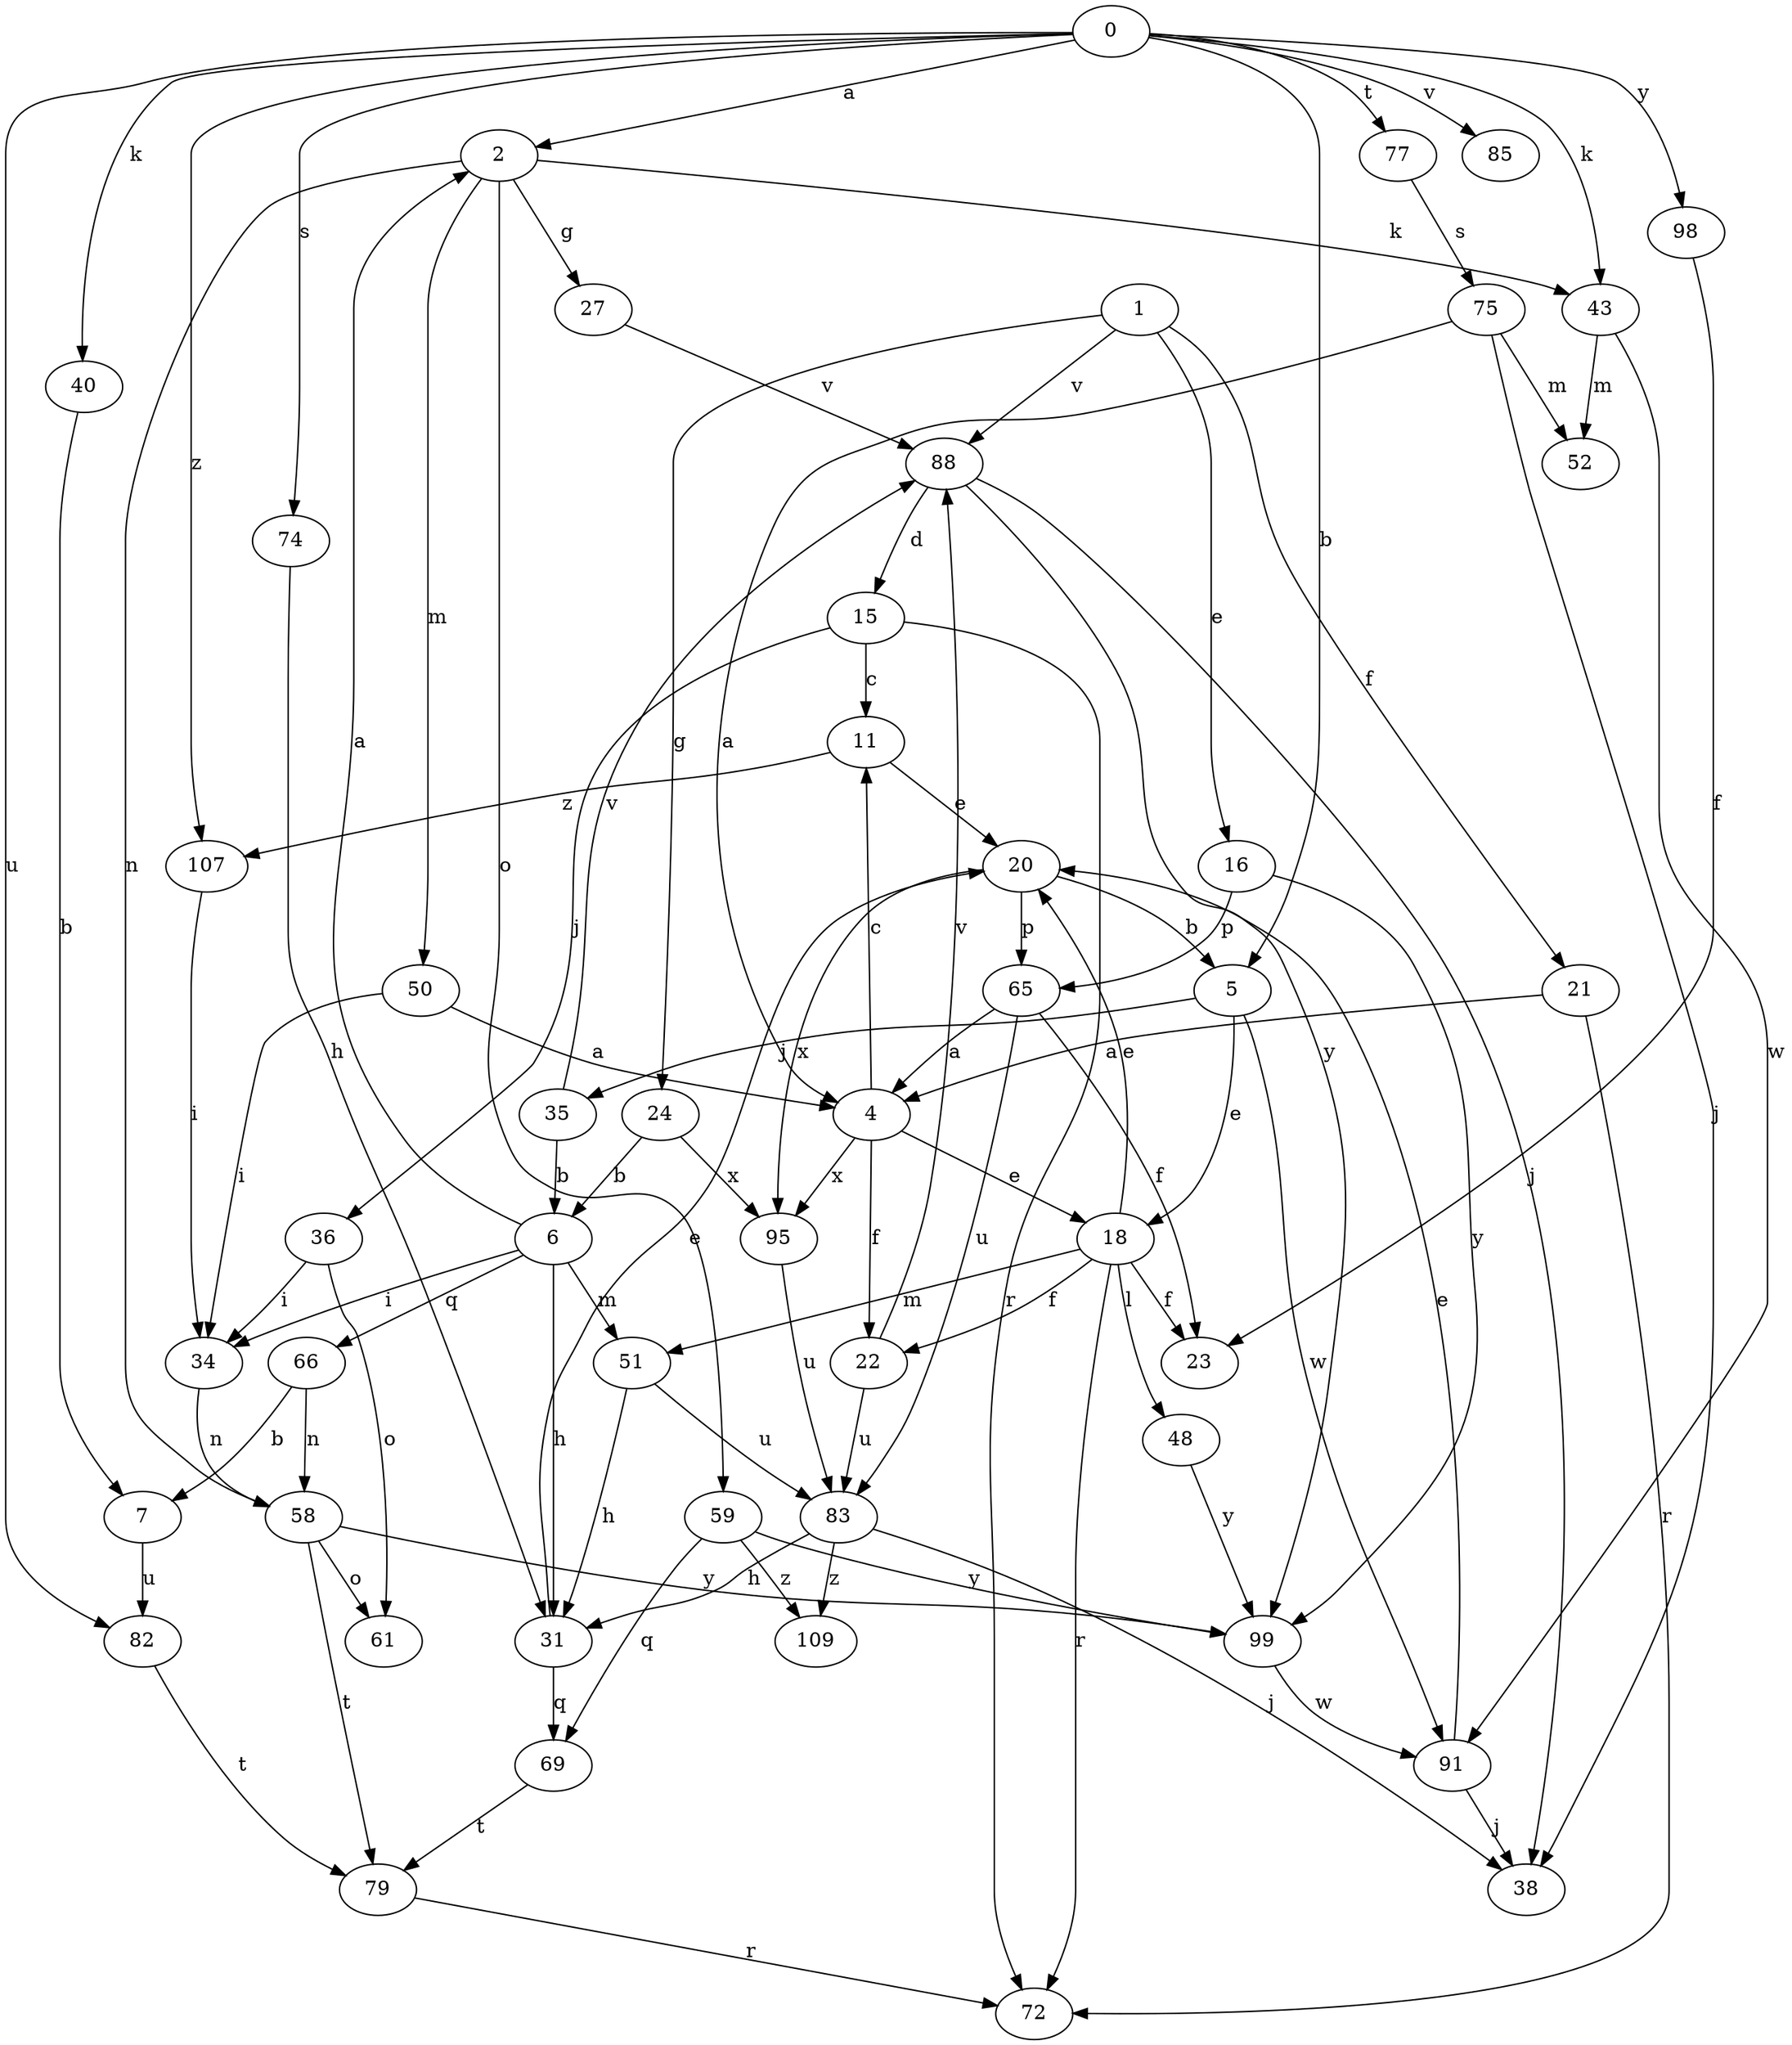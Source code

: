 strict digraph  {
0;
1;
2;
4;
5;
6;
7;
11;
15;
16;
18;
20;
21;
22;
23;
24;
27;
31;
34;
35;
36;
38;
40;
43;
48;
50;
51;
52;
58;
59;
61;
65;
66;
69;
72;
74;
75;
77;
79;
82;
83;
85;
88;
91;
95;
98;
99;
107;
109;
0 -> 2  [label=a];
0 -> 5  [label=b];
0 -> 40  [label=k];
0 -> 43  [label=k];
0 -> 74  [label=s];
0 -> 77  [label=t];
0 -> 82  [label=u];
0 -> 85  [label=v];
0 -> 98  [label=y];
0 -> 107  [label=z];
1 -> 16  [label=e];
1 -> 21  [label=f];
1 -> 24  [label=g];
1 -> 88  [label=v];
2 -> 27  [label=g];
2 -> 43  [label=k];
2 -> 50  [label=m];
2 -> 58  [label=n];
2 -> 59  [label=o];
4 -> 11  [label=c];
4 -> 18  [label=e];
4 -> 22  [label=f];
4 -> 95  [label=x];
5 -> 18  [label=e];
5 -> 35  [label=j];
5 -> 91  [label=w];
6 -> 2  [label=a];
6 -> 31  [label=h];
6 -> 34  [label=i];
6 -> 51  [label=m];
6 -> 66  [label=q];
7 -> 82  [label=u];
11 -> 20  [label=e];
11 -> 107  [label=z];
15 -> 11  [label=c];
15 -> 36  [label=j];
15 -> 72  [label=r];
16 -> 65  [label=p];
16 -> 99  [label=y];
18 -> 20  [label=e];
18 -> 22  [label=f];
18 -> 23  [label=f];
18 -> 48  [label=l];
18 -> 51  [label=m];
18 -> 72  [label=r];
20 -> 5  [label=b];
20 -> 65  [label=p];
20 -> 95  [label=x];
21 -> 4  [label=a];
21 -> 72  [label=r];
22 -> 83  [label=u];
22 -> 88  [label=v];
24 -> 6  [label=b];
24 -> 95  [label=x];
27 -> 88  [label=v];
31 -> 20  [label=e];
31 -> 69  [label=q];
34 -> 58  [label=n];
35 -> 6  [label=b];
35 -> 88  [label=v];
36 -> 34  [label=i];
36 -> 61  [label=o];
40 -> 7  [label=b];
43 -> 52  [label=m];
43 -> 91  [label=w];
48 -> 99  [label=y];
50 -> 4  [label=a];
50 -> 34  [label=i];
51 -> 31  [label=h];
51 -> 83  [label=u];
58 -> 61  [label=o];
58 -> 79  [label=t];
58 -> 99  [label=y];
59 -> 69  [label=q];
59 -> 99  [label=y];
59 -> 109  [label=z];
65 -> 4  [label=a];
65 -> 23  [label=f];
65 -> 83  [label=u];
66 -> 7  [label=b];
66 -> 58  [label=n];
69 -> 79  [label=t];
74 -> 31  [label=h];
75 -> 4  [label=a];
75 -> 38  [label=j];
75 -> 52  [label=m];
77 -> 75  [label=s];
79 -> 72  [label=r];
82 -> 79  [label=t];
83 -> 31  [label=h];
83 -> 38  [label=j];
83 -> 109  [label=z];
88 -> 15  [label=d];
88 -> 38  [label=j];
88 -> 99  [label=y];
91 -> 20  [label=e];
91 -> 38  [label=j];
95 -> 83  [label=u];
98 -> 23  [label=f];
99 -> 91  [label=w];
107 -> 34  [label=i];
}

